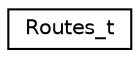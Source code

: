 digraph "Graphical Class Hierarchy"
{
  edge [fontname="Helvetica",fontsize="10",labelfontname="Helvetica",labelfontsize="10"];
  node [fontname="Helvetica",fontsize="10",shape=record];
  rankdir="LR";
  Node0 [label="Routes_t",height=0.2,width=0.4,color="black", fillcolor="white", style="filled",URL="$structRoutes__t.html"];
}

